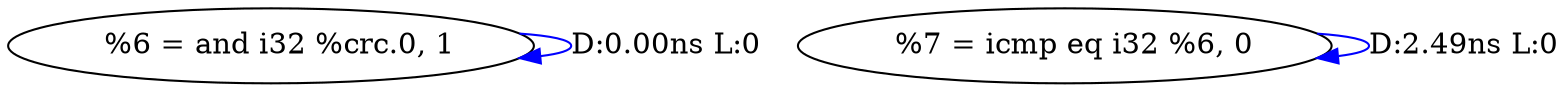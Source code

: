 digraph {
Node0x2b28eb0[label="  %6 = and i32 %crc.0, 1"];
Node0x2b28eb0 -> Node0x2b28eb0[label="D:0.00ns L:0",color=blue];
Node0x2b28f90[label="  %7 = icmp eq i32 %6, 0"];
Node0x2b28f90 -> Node0x2b28f90[label="D:2.49ns L:0",color=blue];
}
